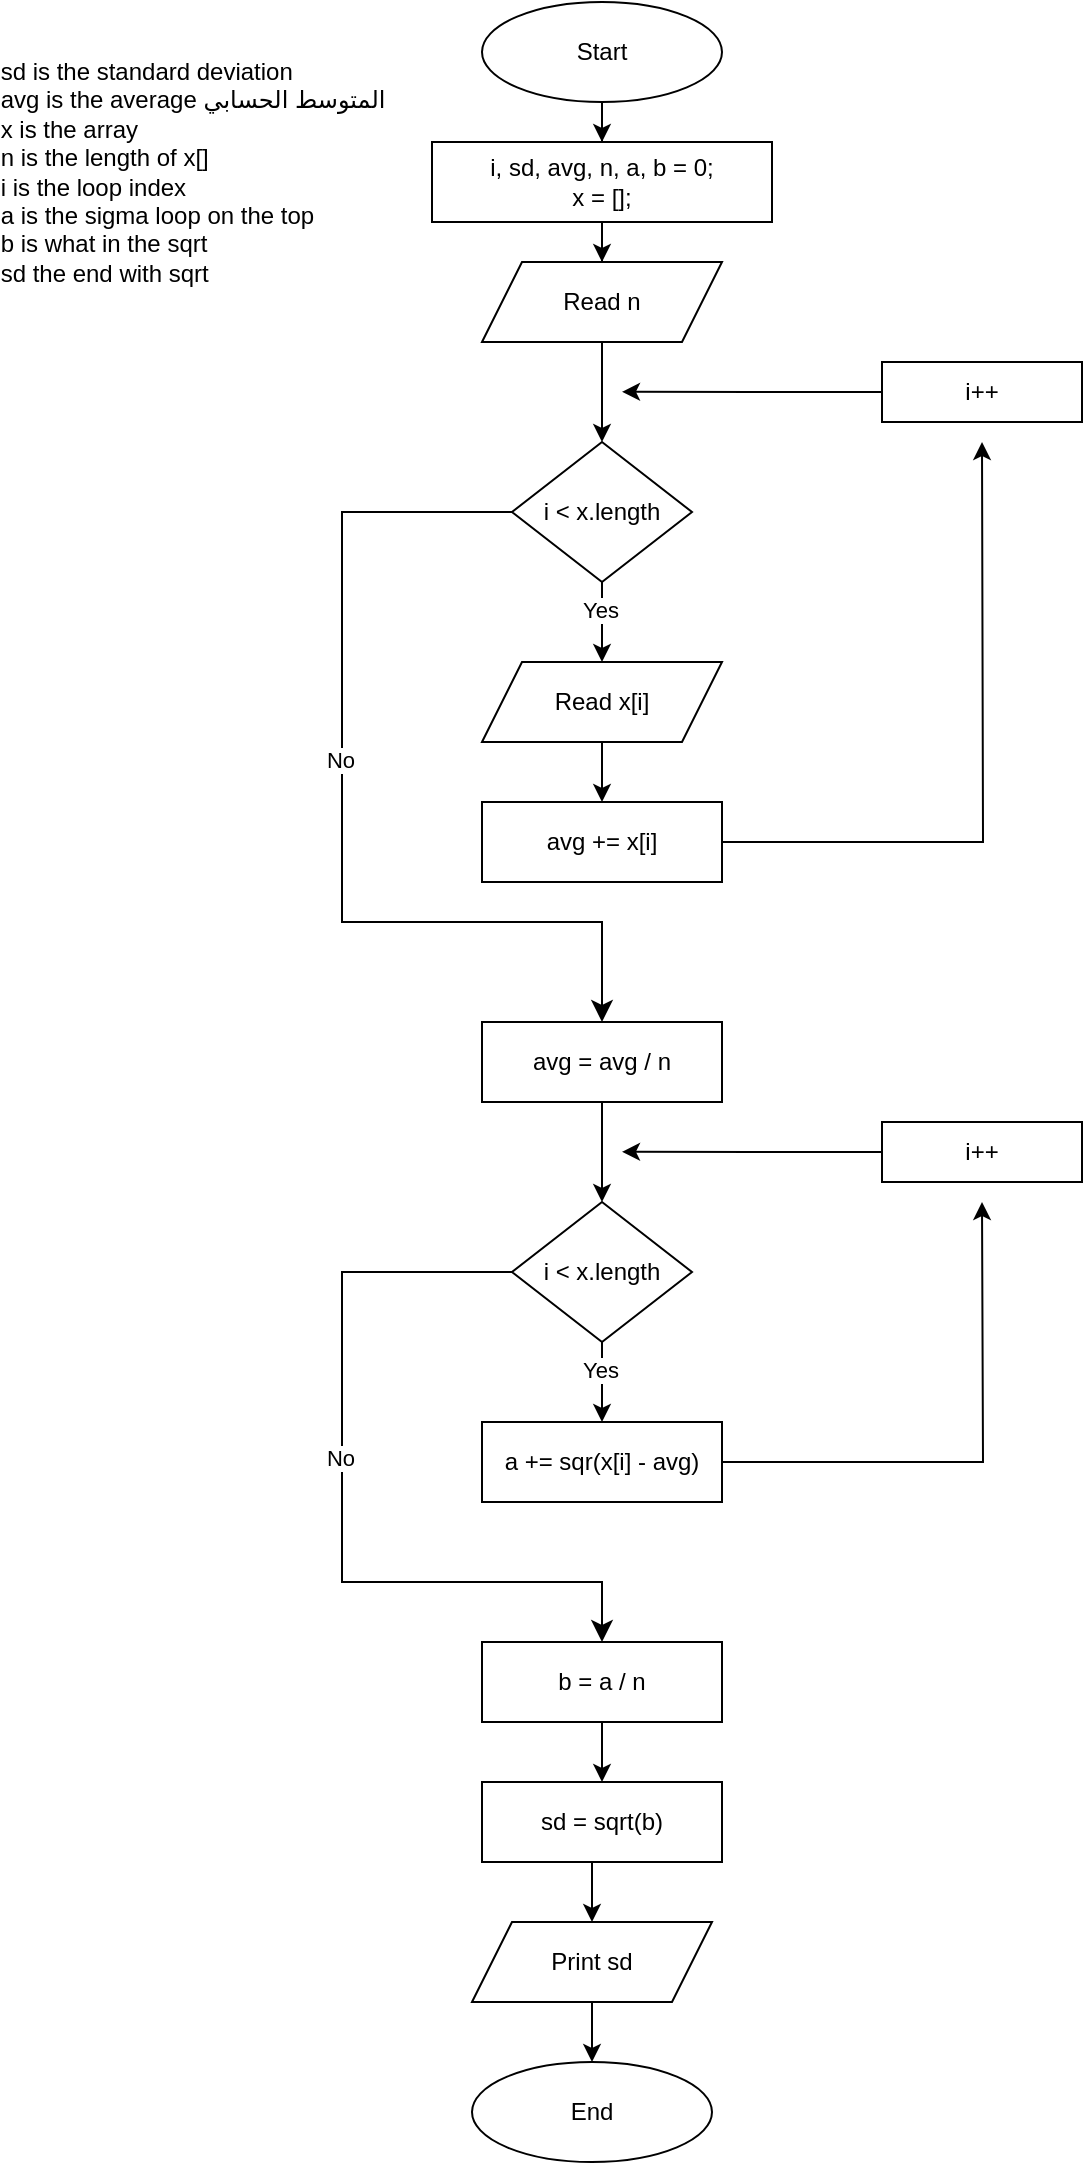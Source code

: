<mxfile version="24.7.8">
  <diagram name="Page-1" id="3nVqMqO0qWHpwTl6i3eF">
    <mxGraphModel grid="1" page="1" gridSize="10" guides="1" tooltips="1" connect="1" arrows="1" fold="1" pageScale="1" pageWidth="850" pageHeight="1100" math="0" shadow="0">
      <root>
        <mxCell id="0" />
        <mxCell id="1" parent="0" />
        <mxCell id="YMsUepjo05BC9Au0OcM4-3" value="" style="edgeStyle=orthogonalEdgeStyle;rounded=0;orthogonalLoop=1;jettySize=auto;html=1;" edge="1" parent="1" source="YMsUepjo05BC9Au0OcM4-1" target="YMsUepjo05BC9Au0OcM4-2">
          <mxGeometry relative="1" as="geometry" />
        </mxCell>
        <mxCell id="YMsUepjo05BC9Au0OcM4-1" value="Start" style="ellipse;whiteSpace=wrap;html=1;" vertex="1" parent="1">
          <mxGeometry x="340" y="20" width="120" height="50" as="geometry" />
        </mxCell>
        <mxCell id="YMsUepjo05BC9Au0OcM4-5" value="" style="edgeStyle=orthogonalEdgeStyle;rounded=0;orthogonalLoop=1;jettySize=auto;html=1;" edge="1" parent="1" source="YMsUepjo05BC9Au0OcM4-2" target="YMsUepjo05BC9Au0OcM4-4">
          <mxGeometry relative="1" as="geometry" />
        </mxCell>
        <mxCell id="YMsUepjo05BC9Au0OcM4-2" value="i, sd, avg, n, a, b = 0;&lt;div&gt;x = [];&lt;/div&gt;" style="whiteSpace=wrap;html=1;" vertex="1" parent="1">
          <mxGeometry x="315" y="90" width="170" height="40" as="geometry" />
        </mxCell>
        <mxCell id="YMsUepjo05BC9Au0OcM4-7" value="" style="edgeStyle=orthogonalEdgeStyle;rounded=0;orthogonalLoop=1;jettySize=auto;html=1;" edge="1" parent="1" source="YMsUepjo05BC9Au0OcM4-4" target="YMsUepjo05BC9Au0OcM4-6">
          <mxGeometry relative="1" as="geometry" />
        </mxCell>
        <mxCell id="YMsUepjo05BC9Au0OcM4-4" value="Read n" style="shape=parallelogram;perimeter=parallelogramPerimeter;whiteSpace=wrap;html=1;fixedSize=1;" vertex="1" parent="1">
          <mxGeometry x="340" y="150" width="120" height="40" as="geometry" />
        </mxCell>
        <mxCell id="YMsUepjo05BC9Au0OcM4-9" value="" style="edgeStyle=orthogonalEdgeStyle;rounded=0;orthogonalLoop=1;jettySize=auto;html=1;" edge="1" parent="1" source="YMsUepjo05BC9Au0OcM4-6" target="YMsUepjo05BC9Au0OcM4-8">
          <mxGeometry relative="1" as="geometry" />
        </mxCell>
        <mxCell id="YMsUepjo05BC9Au0OcM4-10" value="Yes" style="edgeLabel;html=1;align=center;verticalAlign=middle;resizable=0;points=[];" connectable="0" vertex="1" parent="YMsUepjo05BC9Au0OcM4-9">
          <mxGeometry x="-0.324" y="-1" relative="1" as="geometry">
            <mxPoint as="offset" />
          </mxGeometry>
        </mxCell>
        <mxCell id="YMsUepjo05BC9Au0OcM4-6" value="i &amp;lt; x.length" style="rhombus;whiteSpace=wrap;html=1;" vertex="1" parent="1">
          <mxGeometry x="355" y="240" width="90" height="70" as="geometry" />
        </mxCell>
        <mxCell id="YMsUepjo05BC9Au0OcM4-11" style="edgeStyle=orthogonalEdgeStyle;rounded=0;orthogonalLoop=1;jettySize=auto;html=1;exitX=1;exitY=0.5;exitDx=0;exitDy=0;" edge="1" parent="1" source="PI8SzZUUVMCOPB1WKu67-31">
          <mxGeometry relative="1" as="geometry">
            <mxPoint x="590" y="240" as="targetPoint" />
          </mxGeometry>
        </mxCell>
        <mxCell id="PI8SzZUUVMCOPB1WKu67-32" style="edgeStyle=orthogonalEdgeStyle;rounded=0;orthogonalLoop=1;jettySize=auto;html=1;exitX=0.5;exitY=1;exitDx=0;exitDy=0;entryX=0.5;entryY=0;entryDx=0;entryDy=0;" edge="1" parent="1" source="YMsUepjo05BC9Au0OcM4-8" target="PI8SzZUUVMCOPB1WKu67-31">
          <mxGeometry relative="1" as="geometry" />
        </mxCell>
        <mxCell id="YMsUepjo05BC9Au0OcM4-8" value="Read x[i]" style="shape=parallelogram;perimeter=parallelogramPerimeter;whiteSpace=wrap;html=1;fixedSize=1;" vertex="1" parent="1">
          <mxGeometry x="340" y="350" width="120" height="40" as="geometry" />
        </mxCell>
        <mxCell id="YMsUepjo05BC9Au0OcM4-13" style="edgeStyle=orthogonalEdgeStyle;rounded=0;orthogonalLoop=1;jettySize=auto;html=1;exitX=0;exitY=0.5;exitDx=0;exitDy=0;" edge="1" parent="1" source="YMsUepjo05BC9Au0OcM4-12">
          <mxGeometry relative="1" as="geometry">
            <mxPoint x="410" y="214.897" as="targetPoint" />
          </mxGeometry>
        </mxCell>
        <mxCell id="YMsUepjo05BC9Au0OcM4-12" value="i++" style="rounded=0;whiteSpace=wrap;html=1;" vertex="1" parent="1">
          <mxGeometry x="540" y="200" width="100" height="30" as="geometry" />
        </mxCell>
        <mxCell id="YMsUepjo05BC9Au0OcM4-17" value="&lt;div style=&quot;text-align: left;&quot;&gt;&lt;span style=&quot;background-color: initial;&quot;&gt;sd is the standard deviation&lt;/span&gt;&lt;/div&gt;&lt;div style=&quot;text-align: left;&quot;&gt;&lt;span style=&quot;background-color: initial;&quot;&gt;avg is the average المتوسط الحسابي&lt;/span&gt;&lt;/div&gt;&lt;div style=&quot;text-align: left;&quot;&gt;x is the array&lt;/div&gt;&lt;div style=&quot;text-align: left;&quot;&gt;n is the length of x[]&lt;br&gt;&lt;/div&gt;&lt;div style=&quot;text-align: left;&quot;&gt;i is the loop index&lt;/div&gt;&lt;div style=&quot;text-align: left;&quot;&gt;a is the sigma loop on the top&lt;/div&gt;&lt;div style=&quot;text-align: left;&quot;&gt;b is what in the sqrt&amp;nbsp;&lt;/div&gt;&lt;div style=&quot;text-align: left;&quot;&gt;sd the end with sqrt&lt;/div&gt;" style="text;html=1;align=center;verticalAlign=middle;resizable=0;points=[];autosize=1;strokeColor=none;fillColor=none;" vertex="1" parent="1">
          <mxGeometry x="100" y="40" width="190" height="130" as="geometry" />
        </mxCell>
        <mxCell id="YMsUepjo05BC9Au0OcM4-23" value="" style="edgeStyle=segmentEdgeStyle;endArrow=classic;html=1;curved=0;rounded=0;endSize=8;startSize=8;sourcePerimeterSpacing=0;targetPerimeterSpacing=0;exitX=0;exitY=0.5;exitDx=0;exitDy=0;entryX=0.5;entryY=0;entryDx=0;entryDy=0;" edge="1" parent="1" source="YMsUepjo05BC9Au0OcM4-6" target="PI8SzZUUVMCOPB1WKu67-12">
          <mxGeometry width="100" relative="1" as="geometry">
            <mxPoint x="270" y="270" as="sourcePoint" />
            <mxPoint x="220" y="630" as="targetPoint" />
            <Array as="points">
              <mxPoint x="270" y="275" />
              <mxPoint x="270" y="480" />
              <mxPoint x="400" y="480" />
            </Array>
          </mxGeometry>
        </mxCell>
        <mxCell id="YMsUepjo05BC9Au0OcM4-25" value="No" style="edgeLabel;html=1;align=center;verticalAlign=middle;resizable=0;points=[];" connectable="0" vertex="1" parent="YMsUepjo05BC9Au0OcM4-23">
          <mxGeometry x="-0.111" y="-1" relative="1" as="geometry">
            <mxPoint as="offset" />
          </mxGeometry>
        </mxCell>
        <mxCell id="PI8SzZUUVMCOPB1WKu67-23" style="edgeStyle=orthogonalEdgeStyle;rounded=0;orthogonalLoop=1;jettySize=auto;html=1;exitX=0.5;exitY=1;exitDx=0;exitDy=0;" edge="1" parent="1" source="PI8SzZUUVMCOPB1WKu67-12" target="PI8SzZUUVMCOPB1WKu67-16">
          <mxGeometry relative="1" as="geometry" />
        </mxCell>
        <mxCell id="PI8SzZUUVMCOPB1WKu67-12" value="avg = avg / n" style="rounded=0;whiteSpace=wrap;html=1;" vertex="1" parent="1">
          <mxGeometry x="340" y="530" width="120" height="40" as="geometry" />
        </mxCell>
        <mxCell id="PI8SzZUUVMCOPB1WKu67-14" value="" style="edgeStyle=orthogonalEdgeStyle;rounded=0;orthogonalLoop=1;jettySize=auto;html=1;" edge="1" parent="1" source="PI8SzZUUVMCOPB1WKu67-16">
          <mxGeometry relative="1" as="geometry">
            <mxPoint x="400" y="730" as="targetPoint" />
          </mxGeometry>
        </mxCell>
        <mxCell id="PI8SzZUUVMCOPB1WKu67-15" value="Yes" style="edgeLabel;html=1;align=center;verticalAlign=middle;resizable=0;points=[];" connectable="0" vertex="1" parent="PI8SzZUUVMCOPB1WKu67-14">
          <mxGeometry x="-0.324" y="-1" relative="1" as="geometry">
            <mxPoint as="offset" />
          </mxGeometry>
        </mxCell>
        <mxCell id="PI8SzZUUVMCOPB1WKu67-16" value="i &amp;lt; x.length" style="rhombus;whiteSpace=wrap;html=1;" vertex="1" parent="1">
          <mxGeometry x="355" y="620" width="90" height="70" as="geometry" />
        </mxCell>
        <mxCell id="PI8SzZUUVMCOPB1WKu67-17" style="edgeStyle=orthogonalEdgeStyle;rounded=0;orthogonalLoop=1;jettySize=auto;html=1;exitX=1;exitY=0.5;exitDx=0;exitDy=0;" edge="1" parent="1" source="PI8SzZUUVMCOPB1WKu67-22">
          <mxGeometry relative="1" as="geometry">
            <mxPoint x="590" y="620" as="targetPoint" />
            <mxPoint x="449.983" y="750.034" as="sourcePoint" />
          </mxGeometry>
        </mxCell>
        <mxCell id="PI8SzZUUVMCOPB1WKu67-18" style="edgeStyle=orthogonalEdgeStyle;rounded=0;orthogonalLoop=1;jettySize=auto;html=1;exitX=0;exitY=0.5;exitDx=0;exitDy=0;" edge="1" parent="1" source="PI8SzZUUVMCOPB1WKu67-19">
          <mxGeometry relative="1" as="geometry">
            <mxPoint x="410" y="594.897" as="targetPoint" />
          </mxGeometry>
        </mxCell>
        <mxCell id="PI8SzZUUVMCOPB1WKu67-19" value="i++" style="rounded=0;whiteSpace=wrap;html=1;" vertex="1" parent="1">
          <mxGeometry x="540" y="580" width="100" height="30" as="geometry" />
        </mxCell>
        <mxCell id="PI8SzZUUVMCOPB1WKu67-20" value="" style="edgeStyle=segmentEdgeStyle;endArrow=classic;html=1;curved=0;rounded=0;endSize=8;startSize=8;sourcePerimeterSpacing=0;targetPerimeterSpacing=0;exitX=0;exitY=0.5;exitDx=0;exitDy=0;entryX=0.5;entryY=0;entryDx=0;entryDy=0;" edge="1" parent="1" source="PI8SzZUUVMCOPB1WKu67-16" target="PI8SzZUUVMCOPB1WKu67-24">
          <mxGeometry width="100" relative="1" as="geometry">
            <mxPoint x="270" y="650" as="sourcePoint" />
            <mxPoint x="390" y="810" as="targetPoint" />
            <Array as="points">
              <mxPoint x="270" y="655" />
              <mxPoint x="270" y="810" />
              <mxPoint x="400" y="810" />
            </Array>
          </mxGeometry>
        </mxCell>
        <mxCell id="PI8SzZUUVMCOPB1WKu67-21" value="No" style="edgeLabel;html=1;align=center;verticalAlign=middle;resizable=0;points=[];" connectable="0" vertex="1" parent="PI8SzZUUVMCOPB1WKu67-20">
          <mxGeometry x="-0.111" y="-1" relative="1" as="geometry">
            <mxPoint as="offset" />
          </mxGeometry>
        </mxCell>
        <mxCell id="PI8SzZUUVMCOPB1WKu67-22" value="a += sqr(x[i] - avg)" style="rounded=0;whiteSpace=wrap;html=1;" vertex="1" parent="1">
          <mxGeometry x="340" y="730" width="120" height="40" as="geometry" />
        </mxCell>
        <mxCell id="PI8SzZUUVMCOPB1WKu67-26" style="edgeStyle=orthogonalEdgeStyle;rounded=0;orthogonalLoop=1;jettySize=auto;html=1;exitX=0.5;exitY=1;exitDx=0;exitDy=0;entryX=0.5;entryY=0;entryDx=0;entryDy=0;" edge="1" parent="1" source="PI8SzZUUVMCOPB1WKu67-24" target="PI8SzZUUVMCOPB1WKu67-25">
          <mxGeometry relative="1" as="geometry" />
        </mxCell>
        <mxCell id="PI8SzZUUVMCOPB1WKu67-24" value="b = a / n" style="rounded=0;whiteSpace=wrap;html=1;" vertex="1" parent="1">
          <mxGeometry x="340" y="840" width="120" height="40" as="geometry" />
        </mxCell>
        <mxCell id="PI8SzZUUVMCOPB1WKu67-29" style="edgeStyle=orthogonalEdgeStyle;rounded=0;orthogonalLoop=1;jettySize=auto;html=1;exitX=0.5;exitY=1;exitDx=0;exitDy=0;entryX=0.5;entryY=0;entryDx=0;entryDy=0;" edge="1" parent="1" source="PI8SzZUUVMCOPB1WKu67-25" target="PI8SzZUUVMCOPB1WKu67-27">
          <mxGeometry relative="1" as="geometry" />
        </mxCell>
        <mxCell id="PI8SzZUUVMCOPB1WKu67-25" value="sd = sqrt(b)" style="rounded=0;whiteSpace=wrap;html=1;" vertex="1" parent="1">
          <mxGeometry x="340" y="910" width="120" height="40" as="geometry" />
        </mxCell>
        <mxCell id="PI8SzZUUVMCOPB1WKu67-30" style="edgeStyle=orthogonalEdgeStyle;rounded=0;orthogonalLoop=1;jettySize=auto;html=1;exitX=0.5;exitY=1;exitDx=0;exitDy=0;entryX=0.5;entryY=0;entryDx=0;entryDy=0;" edge="1" parent="1" source="PI8SzZUUVMCOPB1WKu67-27" target="PI8SzZUUVMCOPB1WKu67-28">
          <mxGeometry relative="1" as="geometry" />
        </mxCell>
        <mxCell id="PI8SzZUUVMCOPB1WKu67-27" value="Print sd" style="shape=parallelogram;perimeter=parallelogramPerimeter;whiteSpace=wrap;html=1;fixedSize=1;" vertex="1" parent="1">
          <mxGeometry x="335" y="980" width="120" height="40" as="geometry" />
        </mxCell>
        <mxCell id="PI8SzZUUVMCOPB1WKu67-28" value="End" style="ellipse;whiteSpace=wrap;html=1;" vertex="1" parent="1">
          <mxGeometry x="335" y="1050" width="120" height="50" as="geometry" />
        </mxCell>
        <mxCell id="PI8SzZUUVMCOPB1WKu67-31" value="avg += x[i]" style="rounded=0;whiteSpace=wrap;html=1;" vertex="1" parent="1">
          <mxGeometry x="340" y="420" width="120" height="40" as="geometry" />
        </mxCell>
      </root>
    </mxGraphModel>
  </diagram>
</mxfile>
